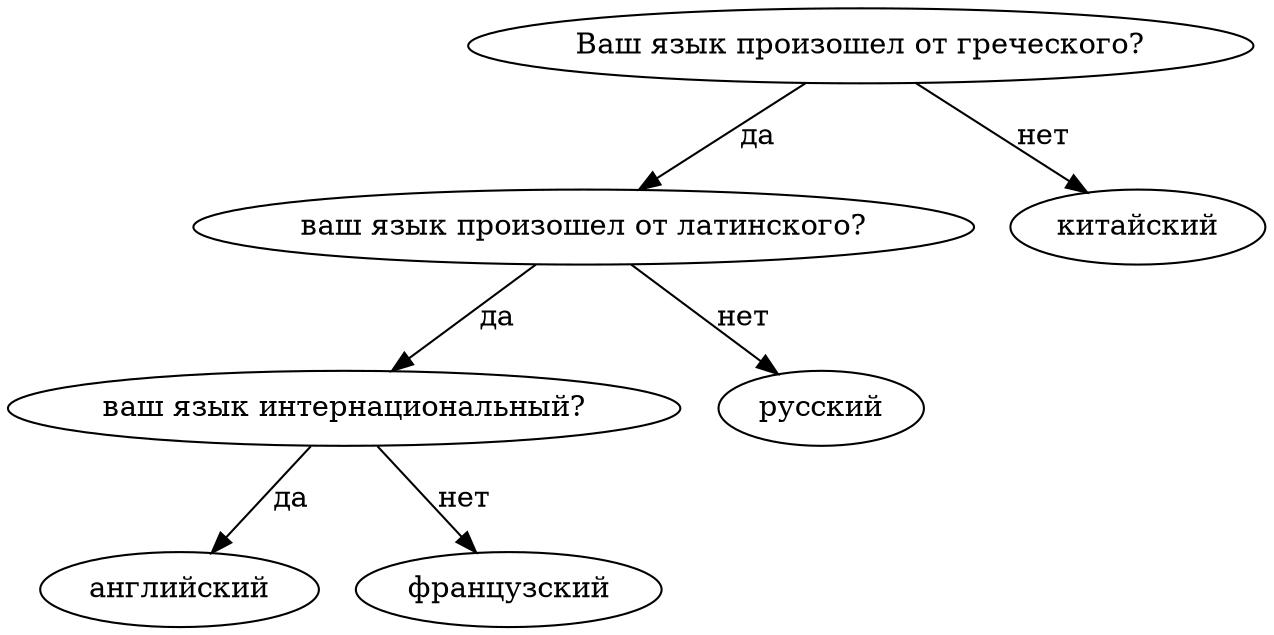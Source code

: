 // Дерево вопросов
digraph {
	"['Ваш язык произошел от греческого?', ['ваш язык произошел от латинского?', ['ваш язык интернациональный?', 'английский', 'французский'], 'русский'], 'китайский']" [label="Ваш язык произошел от греческого?"]
	"['Ваш язык произошел от греческого?', ['ваш язык произошел от латинского?', ['ваш язык интернациональный?', 'английский', 'французский'], 'русский'], 'китайский']" -> "['ваш язык произошел от латинского?', ['ваш язык интернациональный?', 'английский', 'французский'], 'русский']" [label="да"]
	"['ваш язык произошел от латинского?', ['ваш язык интернациональный?', 'английский', 'французский'], 'русский']" [label="ваш язык произошел от латинского?"]
	"['ваш язык произошел от латинского?', ['ваш язык интернациональный?', 'английский', 'французский'], 'русский']" -> "['ваш язык интернациональный?', 'английский', 'французский']" [label="да"]
	"['ваш язык интернациональный?', 'английский', 'французский']" [label="ваш язык интернациональный?"]
	"['ваш язык интернациональный?', 'английский', 'французский']" -> "английский" [label="да"]
	"английский" [label="английский"]
	"['ваш язык интернациональный?', 'английский', 'французский']" [label="ваш язык интернациональный?"]
	"['ваш язык интернациональный?', 'английский', 'французский']" -> "французский" [label="нет"]
	"французский" [label="французский"]
	"['ваш язык произошел от латинского?', ['ваш язык интернациональный?', 'английский', 'французский'], 'русский']" [label="ваш язык произошел от латинского?"]
	"['ваш язык произошел от латинского?', ['ваш язык интернациональный?', 'английский', 'французский'], 'русский']" -> "русский" [label="нет"]
	"русский" [label="русский"]
	"['Ваш язык произошел от греческого?', ['ваш язык произошел от латинского?', ['ваш язык интернациональный?', 'английский', 'французский'], 'русский'], 'китайский']" [label="Ваш язык произошел от греческого?"]
	"['Ваш язык произошел от греческого?', ['ваш язык произошел от латинского?', ['ваш язык интернациональный?', 'английский', 'французский'], 'русский'], 'китайский']" -> "китайский" [label="нет"]
	"китайский" [label="китайский"]
}
